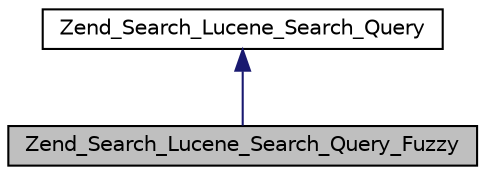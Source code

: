 digraph G
{
  edge [fontname="Helvetica",fontsize="10",labelfontname="Helvetica",labelfontsize="10"];
  node [fontname="Helvetica",fontsize="10",shape=record];
  Node1 [label="Zend_Search_Lucene_Search_Query_Fuzzy",height=0.2,width=0.4,color="black", fillcolor="grey75", style="filled" fontcolor="black"];
  Node2 -> Node1 [dir="back",color="midnightblue",fontsize="10",style="solid",fontname="Helvetica"];
  Node2 [label="Zend_Search_Lucene_Search_Query",height=0.2,width=0.4,color="black", fillcolor="white", style="filled",URL="$class_zend___search___lucene___search___query.html"];
}

